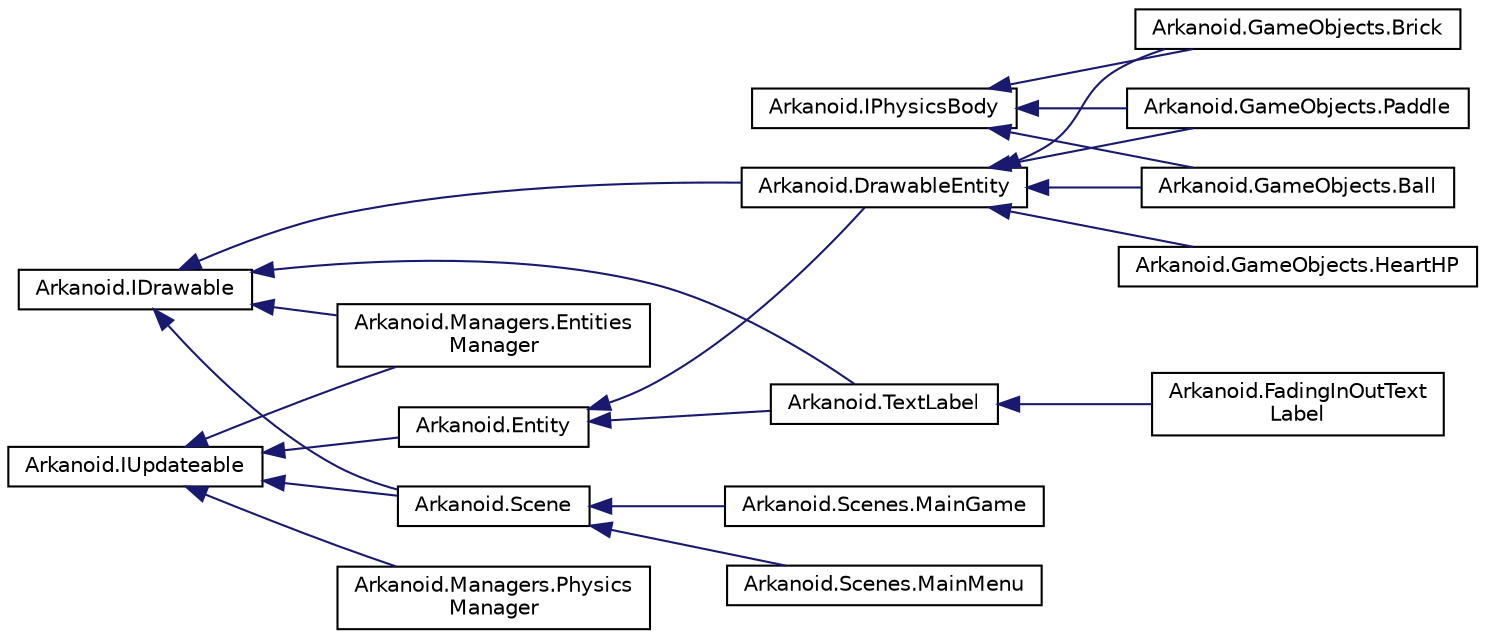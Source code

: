 digraph "Graphical Class Hierarchy"
{
 // INTERACTIVE_SVG=YES
  edge [fontname="Helvetica",fontsize="10",labelfontname="Helvetica",labelfontsize="10"];
  node [fontname="Helvetica",fontsize="10",shape=record];
  rankdir="LR";
  Node20 [label="Arkanoid.IDrawable",height=0.2,width=0.4,color="black", fillcolor="white", style="filled",URL="$interface_arkanoid_1_1_i_drawable.html",tooltip="Interface for objects drawn on the screen "];
  Node20 -> Node2 [dir="back",color="midnightblue",fontsize="10",style="solid",fontname="Helvetica"];
  Node2 [label="Arkanoid.DrawableEntity",height=0.2,width=0.4,color="black", fillcolor="white", style="filled",URL="$class_arkanoid_1_1_drawable_entity.html",tooltip="Class for entities with textures "];
  Node2 -> Node3 [dir="back",color="midnightblue",fontsize="10",style="solid",fontname="Helvetica"];
  Node3 [label="Arkanoid.GameObjects.Ball",height=0.2,width=0.4,color="black", fillcolor="white", style="filled",URL="$class_arkanoid_1_1_game_objects_1_1_ball.html",tooltip="Class representing bouncing arkanoid ball in the game "];
  Node2 -> Node4 [dir="back",color="midnightblue",fontsize="10",style="solid",fontname="Helvetica"];
  Node4 [label="Arkanoid.GameObjects.Brick",height=0.2,width=0.4,color="black", fillcolor="white", style="filled",URL="$class_arkanoid_1_1_game_objects_1_1_brick.html",tooltip="Class for destructable arkanoid brick "];
  Node2 -> Node5 [dir="back",color="midnightblue",fontsize="10",style="solid",fontname="Helvetica"];
  Node5 [label="Arkanoid.GameObjects.HeartHP",height=0.2,width=0.4,color="black", fillcolor="white", style="filled",URL="$class_arkanoid_1_1_game_objects_1_1_heart_h_p.html",tooltip="Class for heart hp on UI, contains life count "];
  Node2 -> Node6 [dir="back",color="midnightblue",fontsize="10",style="solid",fontname="Helvetica"];
  Node6 [label="Arkanoid.GameObjects.Paddle",height=0.2,width=0.4,color="black", fillcolor="white", style="filled",URL="$class_arkanoid_1_1_game_objects_1_1_paddle.html",tooltip="Class representing moving arkanoid paddle "];
  Node20 -> Node9 [dir="back",color="midnightblue",fontsize="10",style="solid",fontname="Helvetica"];
  Node9 [label="Arkanoid.Managers.Entities\lManager",height=0.2,width=0.4,color="black", fillcolor="white", style="filled",URL="$class_arkanoid_1_1_managers_1_1_entities_manager.html",tooltip="Class for managing entities and IDrawable entities in the scene "];
  Node20 -> Node11 [dir="back",color="midnightblue",fontsize="10",style="solid",fontname="Helvetica"];
  Node11 [label="Arkanoid.Scene",height=0.2,width=0.4,color="black", fillcolor="white", style="filled",URL="$class_arkanoid_1_1_scene.html",tooltip="Basic class for scene in game "];
  Node11 -> Node12 [dir="back",color="midnightblue",fontsize="10",style="solid",fontname="Helvetica"];
  Node12 [label="Arkanoid.Scenes.MainGame",height=0.2,width=0.4,color="black", fillcolor="white", style="filled",URL="$class_arkanoid_1_1_scenes_1_1_main_game.html",tooltip="Main game scene "];
  Node11 -> Node13 [dir="back",color="midnightblue",fontsize="10",style="solid",fontname="Helvetica"];
  Node13 [label="Arkanoid.Scenes.MainMenu",height=0.2,width=0.4,color="black", fillcolor="white", style="filled",URL="$class_arkanoid_1_1_scenes_1_1_main_menu.html",tooltip="Main menu scene "];
  Node20 -> Node7 [dir="back",color="midnightblue",fontsize="10",style="solid",fontname="Helvetica"];
  Node7 [label="Arkanoid.TextLabel",height=0.2,width=0.4,color="black", fillcolor="white", style="filled",URL="$class_arkanoid_1_1_text_label.html",tooltip="Class for entities with text to draw "];
  Node7 -> Node8 [dir="back",color="midnightblue",fontsize="10",style="solid",fontname="Helvetica"];
  Node8 [label="Arkanoid.FadingInOutText\lLabel",height=0.2,width=0.4,color="black", fillcolor="white", style="filled",URL="$class_arkanoid_1_1_fading_in_out_text_label.html",tooltip="Text label with fading in and fading out animation "];
  Node19 [label="Arkanoid.IPhysicsBody",height=0.2,width=0.4,color="black", fillcolor="white", style="filled",URL="$interface_arkanoid_1_1_i_physics_body.html",tooltip="Interface for objects with physics on the screen "];
  Node19 -> Node3 [dir="back",color="midnightblue",fontsize="10",style="solid",fontname="Helvetica"];
  Node19 -> Node4 [dir="back",color="midnightblue",fontsize="10",style="solid",fontname="Helvetica"];
  Node19 -> Node6 [dir="back",color="midnightblue",fontsize="10",style="solid",fontname="Helvetica"];
  Node0 [label="Arkanoid.IUpdateable",height=0.2,width=0.4,color="black", fillcolor="white", style="filled",URL="$interface_arkanoid_1_1_i_updateable.html",tooltip="Basic interface for objects which should be updated every frame "];
  Node0 -> Node1 [dir="back",color="midnightblue",fontsize="10",style="solid",fontname="Helvetica"];
  Node1 [label="Arkanoid.Entity",height=0.2,width=0.4,color="black", fillcolor="white", style="filled",URL="$class_arkanoid_1_1_entity.html",tooltip="Basic class for objects (every updateable body in the scene must inherit from it) ..."];
  Node1 -> Node2 [dir="back",color="midnightblue",fontsize="10",style="solid",fontname="Helvetica"];
  Node1 -> Node7 [dir="back",color="midnightblue",fontsize="10",style="solid",fontname="Helvetica"];
  Node0 -> Node9 [dir="back",color="midnightblue",fontsize="10",style="solid",fontname="Helvetica"];
  Node0 -> Node10 [dir="back",color="midnightblue",fontsize="10",style="solid",fontname="Helvetica"];
  Node10 [label="Arkanoid.Managers.Physics\lManager",height=0.2,width=0.4,color="black", fillcolor="white", style="filled",URL="$class_arkanoid_1_1_managers_1_1_physics_manager.html",tooltip="Class for managing physics and collisions between IPhysicsBody objects in the scene ..."];
  Node0 -> Node11 [dir="back",color="midnightblue",fontsize="10",style="solid",fontname="Helvetica"];
}
